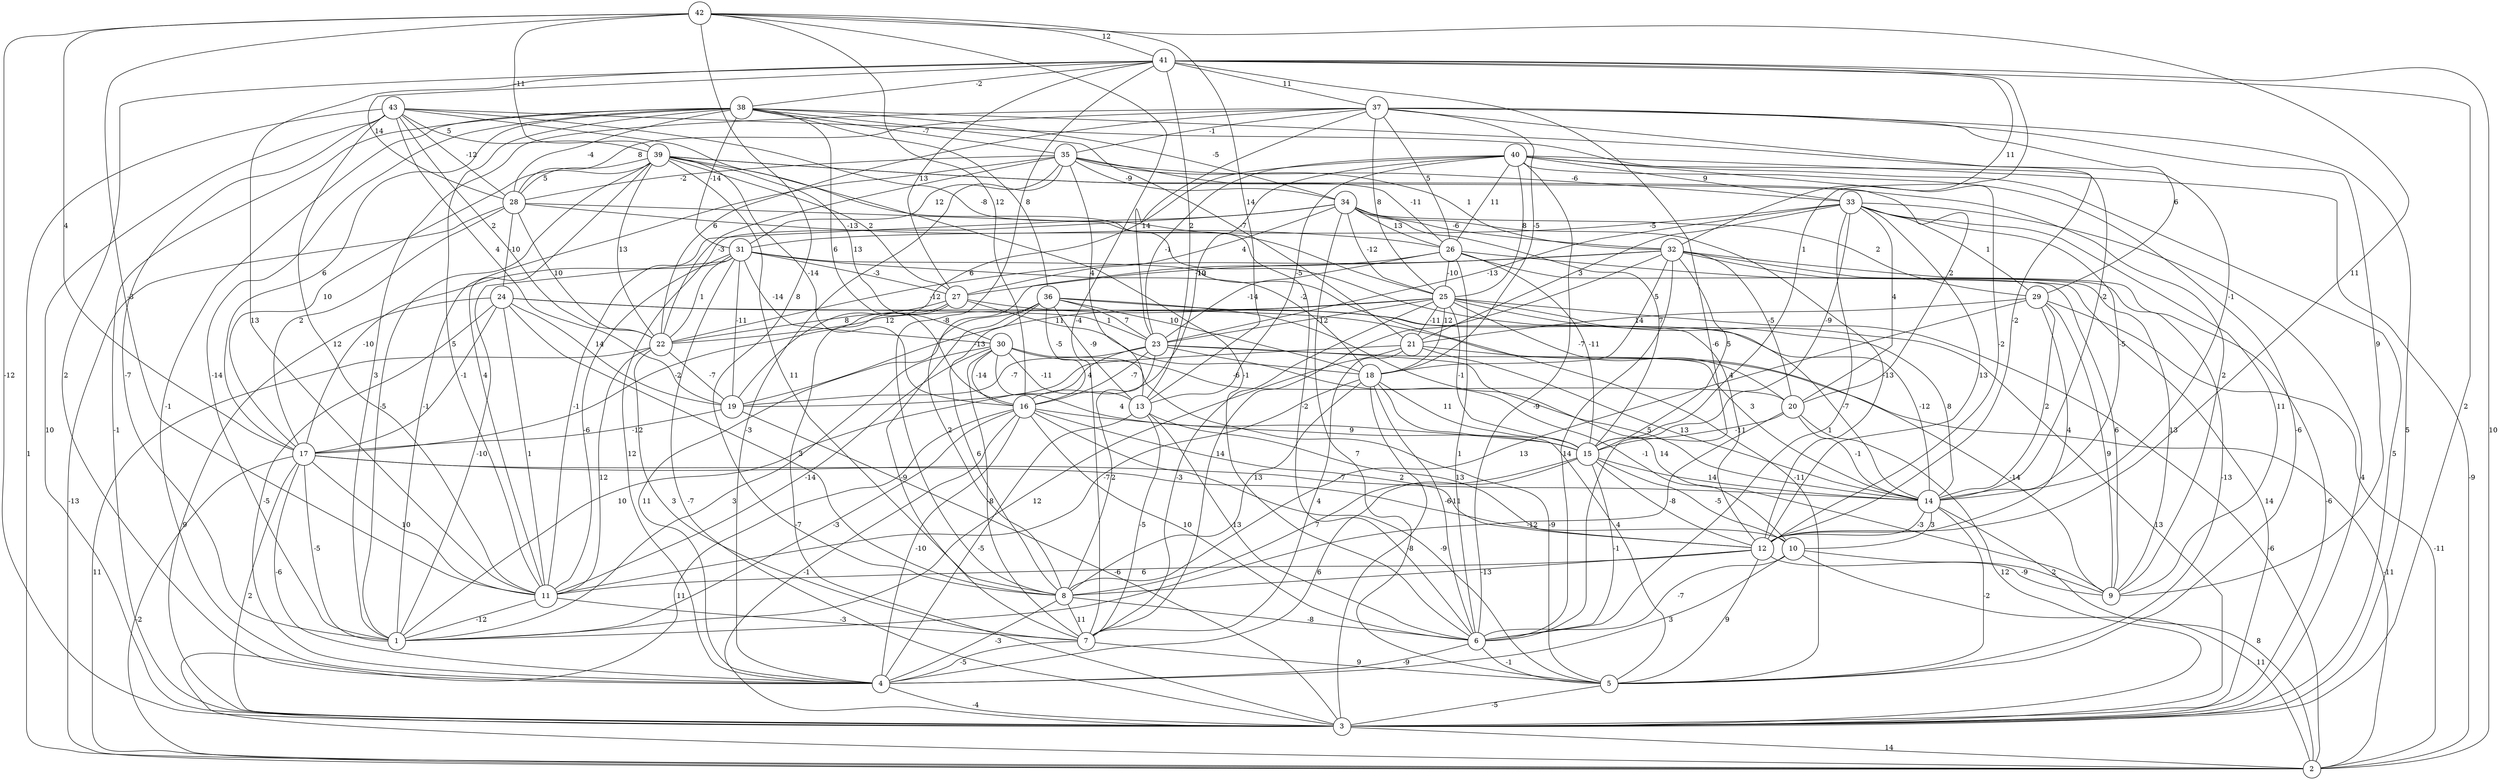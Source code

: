 graph { 
	 fontname="Helvetica,Arial,sans-serif" 
	 node [shape = circle]; 
	 43 -- 1 [label = "-7"];
	 43 -- 2 [label = "1"];
	 43 -- 3 [label = "10"];
	 43 -- 6 [label = "-1"];
	 43 -- 11 [label = "12"];
	 43 -- 14 [label = "-2"];
	 43 -- 19 [label = "4"];
	 43 -- 22 [label = "2"];
	 43 -- 25 [label = "-8"];
	 43 -- 28 [label = "-12"];
	 43 -- 39 [label = "5"];
	 42 -- 3 [label = "-12"];
	 42 -- 7 [label = "-4"];
	 42 -- 8 [label = "8"];
	 42 -- 11 [label = "-3"];
	 42 -- 12 [label = "11"];
	 42 -- 13 [label = "14"];
	 42 -- 16 [label = "12"];
	 42 -- 17 [label = "4"];
	 42 -- 39 [label = "-11"];
	 42 -- 41 [label = "12"];
	 41 -- 2 [label = "10"];
	 41 -- 3 [label = "2"];
	 41 -- 4 [label = "2"];
	 41 -- 6 [label = "-6"];
	 41 -- 8 [label = "-8"];
	 41 -- 11 [label = "13"];
	 41 -- 13 [label = "2"];
	 41 -- 15 [label = "1"];
	 41 -- 27 [label = "13"];
	 41 -- 28 [label = "14"];
	 41 -- 32 [label = "11"];
	 41 -- 37 [label = "11"];
	 41 -- 38 [label = "-2"];
	 40 -- 2 [label = "-9"];
	 40 -- 3 [label = "5"];
	 40 -- 5 [label = "-6"];
	 40 -- 6 [label = "-9"];
	 40 -- 12 [label = "-2"];
	 40 -- 13 [label = "-5"];
	 40 -- 16 [label = "10"];
	 40 -- 19 [label = "6"];
	 40 -- 23 [label = "-1"];
	 40 -- 25 [label = "8"];
	 40 -- 26 [label = "11"];
	 40 -- 33 [label = "9"];
	 39 -- 1 [label = "-5"];
	 39 -- 6 [label = "-2"];
	 39 -- 8 [label = "11"];
	 39 -- 9 [label = "2"];
	 39 -- 11 [label = "4"];
	 39 -- 16 [label = "-14"];
	 39 -- 17 [label = "10"];
	 39 -- 20 [label = "2"];
	 39 -- 22 [label = "13"];
	 39 -- 27 [label = "2"];
	 39 -- 28 [label = "5"];
	 39 -- 30 [label = "13"];
	 38 -- 1 [label = "-14"];
	 38 -- 3 [label = "-1"];
	 38 -- 4 [label = "-1"];
	 38 -- 11 [label = "5"];
	 38 -- 14 [label = "-1"];
	 38 -- 16 [label = "6"];
	 38 -- 17 [label = "6"];
	 38 -- 21 [label = "-7"];
	 38 -- 28 [label = "-4"];
	 38 -- 31 [label = "-14"];
	 38 -- 34 [label = "-5"];
	 38 -- 35 [label = "-7"];
	 38 -- 36 [label = "8"];
	 37 -- 1 [label = "3"];
	 37 -- 3 [label = "5"];
	 37 -- 9 [label = "9"];
	 37 -- 12 [label = "-2"];
	 37 -- 18 [label = "-5"];
	 37 -- 22 [label = "6"];
	 37 -- 23 [label = "14"];
	 37 -- 25 [label = "8"];
	 37 -- 26 [label = "5"];
	 37 -- 28 [label = "8"];
	 37 -- 29 [label = "6"];
	 37 -- 35 [label = "-1"];
	 36 -- 4 [label = "11"];
	 36 -- 7 [label = "-9"];
	 36 -- 8 [label = "6"];
	 36 -- 9 [label = "14"];
	 36 -- 13 [label = "-9"];
	 36 -- 14 [label = "-7"];
	 36 -- 16 [label = "-5"];
	 36 -- 18 [label = "10"];
	 36 -- 23 [label = "7"];
	 35 -- 1 [label = "-1"];
	 35 -- 4 [label = "-3"];
	 35 -- 13 [label = "4"];
	 35 -- 22 [label = "-3"];
	 35 -- 26 [label = "-11"];
	 35 -- 28 [label = "-2"];
	 35 -- 31 [label = "12"];
	 35 -- 32 [label = "1"];
	 35 -- 33 [label = "-6"];
	 35 -- 34 [label = "-9"];
	 34 -- 4 [label = "12"];
	 34 -- 5 [label = "7"];
	 34 -- 11 [label = "-1"];
	 34 -- 12 [label = "-13"];
	 34 -- 15 [label = "7"];
	 34 -- 25 [label = "-12"];
	 34 -- 26 [label = "13"];
	 34 -- 27 [label = "4"];
	 34 -- 29 [label = "2"];
	 34 -- 32 [label = "-6"];
	 33 -- 3 [label = "4"];
	 33 -- 6 [label = "1"];
	 33 -- 9 [label = "11"];
	 33 -- 12 [label = "13"];
	 33 -- 14 [label = "-5"];
	 33 -- 15 [label = "-9"];
	 33 -- 20 [label = "4"];
	 33 -- 21 [label = "3"];
	 33 -- 23 [label = "-13"];
	 33 -- 29 [label = "1"];
	 33 -- 31 [label = "-5"];
	 32 -- 3 [label = "-6"];
	 32 -- 5 [label = "-13"];
	 32 -- 6 [label = "14"];
	 32 -- 7 [label = "14"];
	 32 -- 9 [label = "13"];
	 32 -- 15 [label = "5"];
	 32 -- 18 [label = "5"];
	 32 -- 20 [label = "-5"];
	 32 -- 22 [label = "-12"];
	 32 -- 27 [label = "-12"];
	 31 -- 1 [label = "-10"];
	 31 -- 3 [label = "-7"];
	 31 -- 5 [label = "-11"];
	 31 -- 11 [label = "-6"];
	 31 -- 17 [label = "-10"];
	 31 -- 18 [label = "-2"];
	 31 -- 19 [label = "-11"];
	 31 -- 22 [label = "1"];
	 31 -- 27 [label = "-3"];
	 31 -- 30 [label = "-14"];
	 30 -- 1 [label = "3"];
	 30 -- 5 [label = "-9"];
	 30 -- 7 [label = "-8"];
	 30 -- 11 [label = "-14"];
	 30 -- 13 [label = "-11"];
	 30 -- 15 [label = "4"];
	 30 -- 16 [label = "-14"];
	 30 -- 20 [label = "-6"];
	 29 -- 2 [label = "-11"];
	 29 -- 8 [label = "13"];
	 29 -- 9 [label = "9"];
	 29 -- 12 [label = "4"];
	 29 -- 14 [label = "2"];
	 29 -- 21 [label = "14"];
	 28 -- 2 [label = "-13"];
	 28 -- 12 [label = "4"];
	 28 -- 17 [label = "2"];
	 28 -- 22 [label = "10"];
	 28 -- 24 [label = "-10"];
	 28 -- 26 [label = "-13"];
	 27 -- 3 [label = "-7"];
	 27 -- 14 [label = "-12"];
	 27 -- 17 [label = "-2"];
	 27 -- 18 [label = "11"];
	 27 -- 22 [label = "8"];
	 26 -- 3 [label = "14"];
	 26 -- 6 [label = "1"];
	 26 -- 8 [label = "2"];
	 26 -- 9 [label = "6"];
	 26 -- 15 [label = "-11"];
	 26 -- 23 [label = "-14"];
	 26 -- 25 [label = "-10"];
	 25 -- 2 [label = "-6"];
	 25 -- 3 [label = "13"];
	 25 -- 7 [label = "-3"];
	 25 -- 14 [label = "8"];
	 25 -- 15 [label = "-1"];
	 25 -- 18 [label = "12"];
	 25 -- 19 [label = "-13"];
	 25 -- 20 [label = "-7"];
	 25 -- 21 [label = "-11"];
	 25 -- 22 [label = "12"];
	 25 -- 23 [label = "-12"];
	 24 -- 3 [label = "9"];
	 24 -- 4 [label = "-5"];
	 24 -- 8 [label = "3"];
	 24 -- 11 [label = "1"];
	 24 -- 14 [label = "3"];
	 24 -- 17 [label = "-1"];
	 24 -- 19 [label = "14"];
	 24 -- 23 [label = "1"];
	 23 -- 1 [label = "10"];
	 23 -- 2 [label = "-11"];
	 23 -- 8 [label = "2"];
	 23 -- 10 [label = "-1"];
	 23 -- 14 [label = "5"];
	 23 -- 16 [label = "-7"];
	 23 -- 19 [label = "-7"];
	 22 -- 2 [label = "11"];
	 22 -- 7 [label = "3"];
	 22 -- 11 [label = "12"];
	 22 -- 19 [label = "-7"];
	 21 -- 1 [label = "12"];
	 21 -- 7 [label = "4"];
	 21 -- 9 [label = "-14"];
	 21 -- 14 [label = "13"];
	 21 -- 19 [label = "4"];
	 20 -- 1 [label = "-12"];
	 20 -- 3 [label = "12"];
	 20 -- 14 [label = "-1"];
	 20 -- 15 [label = "-11"];
	 19 -- 3 [label = "-6"];
	 19 -- 17 [label = "-12"];
	 18 -- 3 [label = "-8"];
	 18 -- 5 [label = "4"];
	 18 -- 6 [label = "-6"];
	 18 -- 8 [label = "13"];
	 18 -- 11 [label = "-7"];
	 18 -- 15 [label = "11"];
	 17 -- 1 [label = "-5"];
	 17 -- 2 [label = "-2"];
	 17 -- 3 [label = "2"];
	 17 -- 4 [label = "-6"];
	 17 -- 10 [label = "-11"];
	 17 -- 11 [label = "10"];
	 17 -- 14 [label = "-7"];
	 16 -- 1 [label = "-3"];
	 16 -- 2 [label = "11"];
	 16 -- 3 [label = "-1"];
	 16 -- 4 [label = "-10"];
	 16 -- 5 [label = "-9"];
	 16 -- 6 [label = "10"];
	 16 -- 12 [label = "2"];
	 16 -- 15 [label = "9"];
	 15 -- 4 [label = "6"];
	 15 -- 6 [label = "-1"];
	 15 -- 8 [label = "7"];
	 15 -- 10 [label = "-5"];
	 15 -- 12 [label = "-8"];
	 15 -- 14 [label = "14"];
	 14 -- 2 [label = "8"];
	 14 -- 5 [label = "-2"];
	 14 -- 10 [label = "3"];
	 14 -- 12 [label = "-3"];
	 13 -- 4 [label = "-5"];
	 13 -- 6 [label = "13"];
	 13 -- 7 [label = "-5"];
	 13 -- 12 [label = "13"];
	 12 -- 5 [label = "9"];
	 12 -- 8 [label = "-13"];
	 12 -- 9 [label = "-9"];
	 12 -- 11 [label = "6"];
	 11 -- 1 [label = "-12"];
	 11 -- 7 [label = "-3"];
	 10 -- 2 [label = "11"];
	 10 -- 4 [label = "3"];
	 10 -- 6 [label = "-7"];
	 10 -- 9 [label = "2"];
	 8 -- 4 [label = "-3"];
	 8 -- 6 [label = "-8"];
	 8 -- 7 [label = "11"];
	 7 -- 4 [label = "-5"];
	 7 -- 5 [label = "9"];
	 6 -- 4 [label = "-9"];
	 6 -- 5 [label = "-1"];
	 5 -- 3 [label = "-5"];
	 4 -- 3 [label = "-4"];
	 3 -- 2 [label = "14"];
	 1;
	 2;
	 3;
	 4;
	 5;
	 6;
	 7;
	 8;
	 9;
	 10;
	 11;
	 12;
	 13;
	 14;
	 15;
	 16;
	 17;
	 18;
	 19;
	 20;
	 21;
	 22;
	 23;
	 24;
	 25;
	 26;
	 27;
	 28;
	 29;
	 30;
	 31;
	 32;
	 33;
	 34;
	 35;
	 36;
	 37;
	 38;
	 39;
	 40;
	 41;
	 42;
	 43;
}

